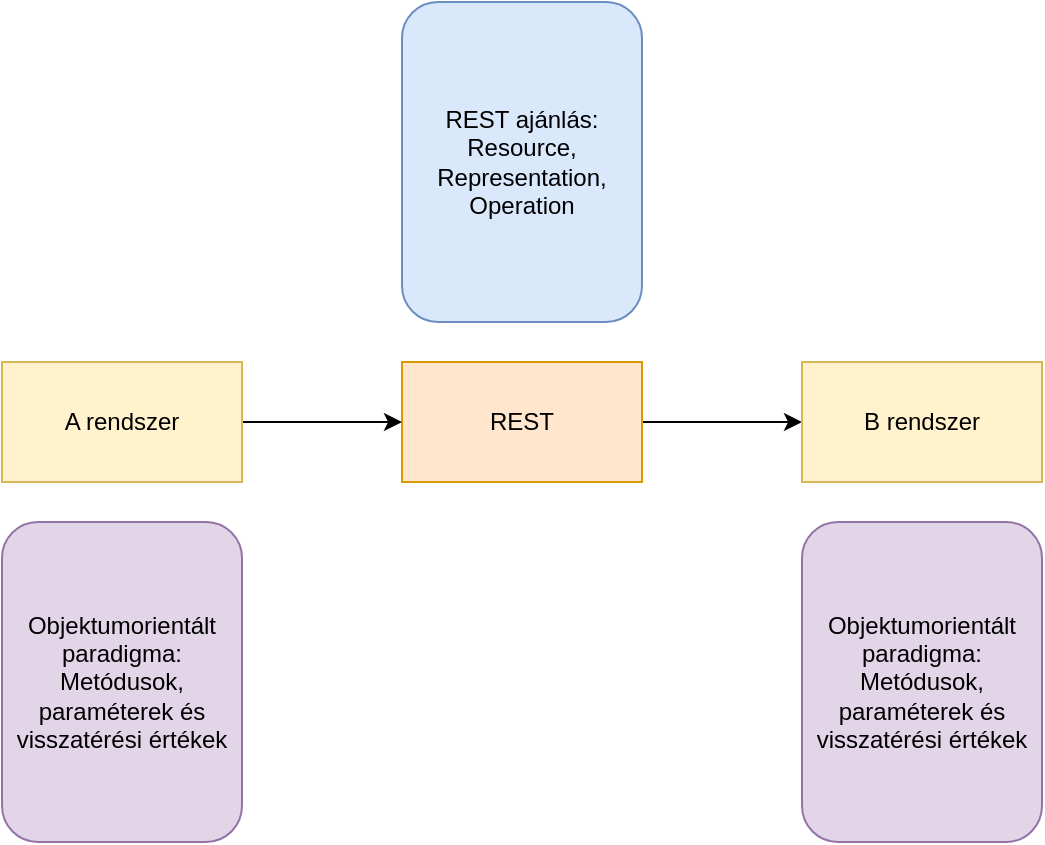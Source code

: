 <mxfile version="20.8.16" type="device"><diagram name="1 oldal" id="YWSaiMZjcHhhkv6PHWw5"><mxGraphModel dx="1224" dy="766" grid="1" gridSize="10" guides="1" tooltips="1" connect="1" arrows="1" fold="1" page="1" pageScale="1" pageWidth="1169" pageHeight="827" math="0" shadow="0"><root><mxCell id="0"/><mxCell id="1" parent="0"/><mxCell id="Gpp1QOKf1zdDH7QUeYHZ-5" style="edgeStyle=orthogonalEdgeStyle;rounded=0;orthogonalLoop=1;jettySize=auto;html=1;exitX=1;exitY=0.5;exitDx=0;exitDy=0;entryX=0;entryY=0.5;entryDx=0;entryDy=0;" parent="1" source="Gpp1QOKf1zdDH7QUeYHZ-1" target="Gpp1QOKf1zdDH7QUeYHZ-3" edge="1"><mxGeometry relative="1" as="geometry"/></mxCell><mxCell id="Gpp1QOKf1zdDH7QUeYHZ-1" value="REST" style="rounded=0;whiteSpace=wrap;html=1;fillColor=#ffe6cc;strokeColor=#d79b00;" parent="1" vertex="1"><mxGeometry x="280" y="200" width="120" height="60" as="geometry"/></mxCell><mxCell id="Gpp1QOKf1zdDH7QUeYHZ-4" style="edgeStyle=orthogonalEdgeStyle;rounded=0;orthogonalLoop=1;jettySize=auto;html=1;exitX=1;exitY=0.5;exitDx=0;exitDy=0;entryX=0;entryY=0.5;entryDx=0;entryDy=0;" parent="1" source="Gpp1QOKf1zdDH7QUeYHZ-2" target="Gpp1QOKf1zdDH7QUeYHZ-1" edge="1"><mxGeometry relative="1" as="geometry"/></mxCell><mxCell id="Gpp1QOKf1zdDH7QUeYHZ-2" value="A rendszer" style="rounded=0;whiteSpace=wrap;html=1;verticalAlign=middle;fillColor=#fff2cc;strokeColor=#d6b656;" parent="1" vertex="1"><mxGeometry x="80" y="200" width="120" height="60" as="geometry"/></mxCell><mxCell id="Gpp1QOKf1zdDH7QUeYHZ-3" value="B rendszer" style="rounded=0;whiteSpace=wrap;html=1;verticalAlign=middle;fillColor=#fff2cc;strokeColor=#d6b656;" parent="1" vertex="1"><mxGeometry x="480" y="200" width="120" height="60" as="geometry"/></mxCell><mxCell id="Gpp1QOKf1zdDH7QUeYHZ-6" value="Objektumorientált paradigma:&lt;br&gt;Metódusok, paraméterek és visszatérési értékek" style="rounded=1;whiteSpace=wrap;html=1;fillColor=#e1d5e7;strokeColor=#9673a6;" parent="1" vertex="1"><mxGeometry x="80" y="280" width="120" height="160" as="geometry"/></mxCell><mxCell id="Gpp1QOKf1zdDH7QUeYHZ-7" value="Objektumorientált paradigma:&lt;br&gt;Metódusok, paraméterek és visszatérési értékek" style="rounded=1;whiteSpace=wrap;html=1;fillColor=#e1d5e7;strokeColor=#9673a6;" parent="1" vertex="1"><mxGeometry x="480" y="280" width="120" height="160" as="geometry"/></mxCell><mxCell id="Gpp1QOKf1zdDH7QUeYHZ-8" value="REST ajánlás:&lt;br&gt;Resource, Representation, Operation" style="rounded=1;whiteSpace=wrap;html=1;fillColor=#dae8fc;strokeColor=#6c8ebf;" parent="1" vertex="1"><mxGeometry x="280" y="20" width="120" height="160" as="geometry"/></mxCell></root></mxGraphModel></diagram></mxfile>